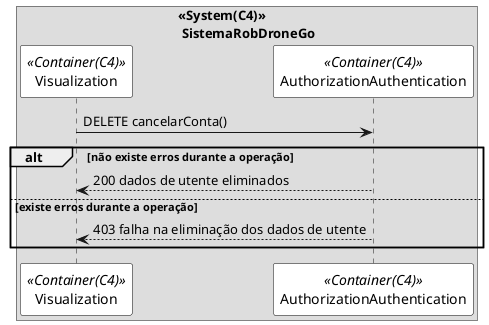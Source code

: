 @startuml getPackagingSD

skinparam sequence {
ParticipantBorderColor black
ParticipantBackgroundColor white
}

box "<<System(C4)>>\n SistemaRobDroneGo"
participant Visualization as ui <<Container(C4)>>
participant AuthorizationAuthentication as mdl <<Container(C4)>>
ui -> mdl: DELETE cancelarConta()
alt não existe erros durante a operação
mdl --> ui: 200 dados de utente eliminados
else existe erros durante a operação
mdl --> ui: 403 falha na eliminação dos dados de utente
end 

end box

@enduml